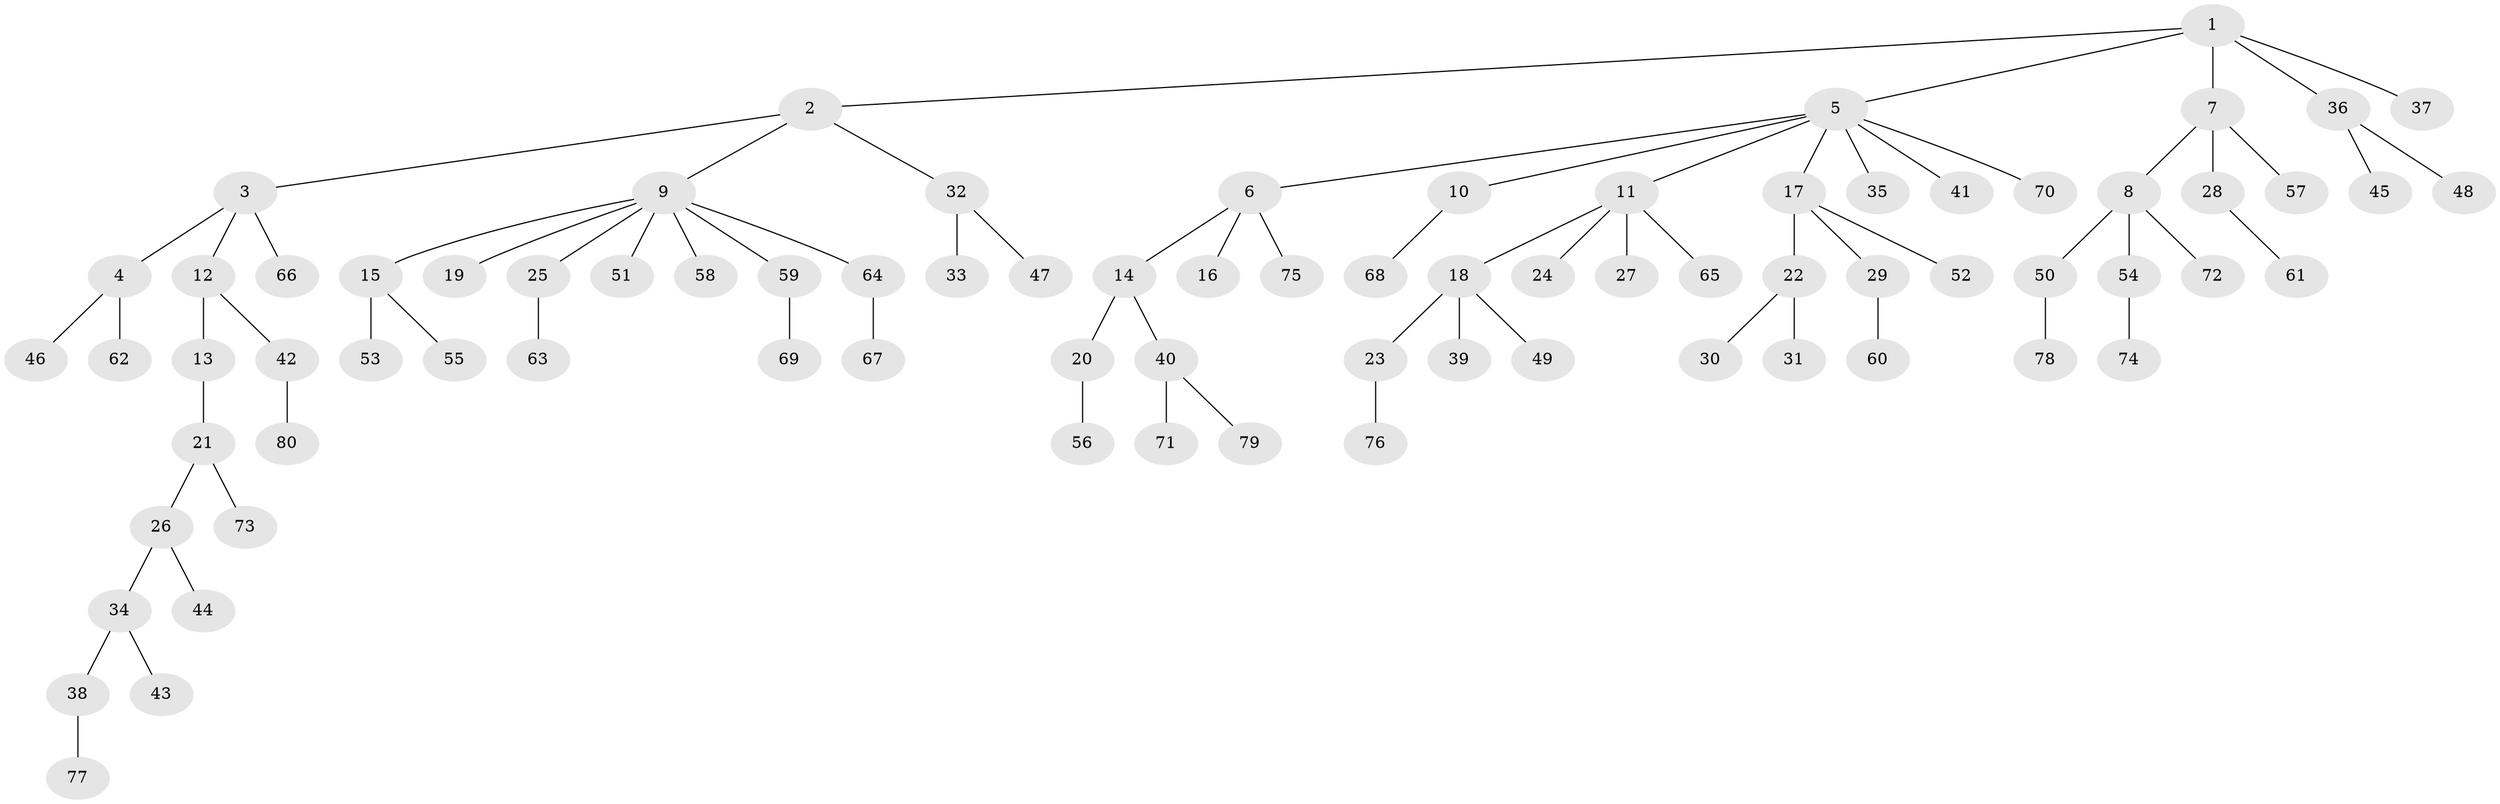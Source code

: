 // Generated by graph-tools (version 1.1) at 2025/11/02/27/25 16:11:26]
// undirected, 80 vertices, 79 edges
graph export_dot {
graph [start="1"]
  node [color=gray90,style=filled];
  1;
  2;
  3;
  4;
  5;
  6;
  7;
  8;
  9;
  10;
  11;
  12;
  13;
  14;
  15;
  16;
  17;
  18;
  19;
  20;
  21;
  22;
  23;
  24;
  25;
  26;
  27;
  28;
  29;
  30;
  31;
  32;
  33;
  34;
  35;
  36;
  37;
  38;
  39;
  40;
  41;
  42;
  43;
  44;
  45;
  46;
  47;
  48;
  49;
  50;
  51;
  52;
  53;
  54;
  55;
  56;
  57;
  58;
  59;
  60;
  61;
  62;
  63;
  64;
  65;
  66;
  67;
  68;
  69;
  70;
  71;
  72;
  73;
  74;
  75;
  76;
  77;
  78;
  79;
  80;
  1 -- 2;
  1 -- 5;
  1 -- 7;
  1 -- 36;
  1 -- 37;
  2 -- 3;
  2 -- 9;
  2 -- 32;
  3 -- 4;
  3 -- 12;
  3 -- 66;
  4 -- 46;
  4 -- 62;
  5 -- 6;
  5 -- 10;
  5 -- 11;
  5 -- 17;
  5 -- 35;
  5 -- 41;
  5 -- 70;
  6 -- 14;
  6 -- 16;
  6 -- 75;
  7 -- 8;
  7 -- 28;
  7 -- 57;
  8 -- 50;
  8 -- 54;
  8 -- 72;
  9 -- 15;
  9 -- 19;
  9 -- 25;
  9 -- 51;
  9 -- 58;
  9 -- 59;
  9 -- 64;
  10 -- 68;
  11 -- 18;
  11 -- 24;
  11 -- 27;
  11 -- 65;
  12 -- 13;
  12 -- 42;
  13 -- 21;
  14 -- 20;
  14 -- 40;
  15 -- 53;
  15 -- 55;
  17 -- 22;
  17 -- 29;
  17 -- 52;
  18 -- 23;
  18 -- 39;
  18 -- 49;
  20 -- 56;
  21 -- 26;
  21 -- 73;
  22 -- 30;
  22 -- 31;
  23 -- 76;
  25 -- 63;
  26 -- 34;
  26 -- 44;
  28 -- 61;
  29 -- 60;
  32 -- 33;
  32 -- 47;
  34 -- 38;
  34 -- 43;
  36 -- 45;
  36 -- 48;
  38 -- 77;
  40 -- 71;
  40 -- 79;
  42 -- 80;
  50 -- 78;
  54 -- 74;
  59 -- 69;
  64 -- 67;
}
